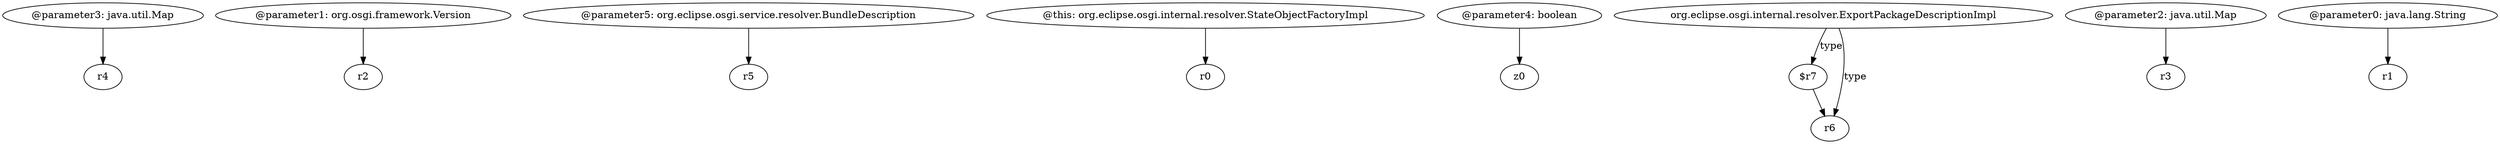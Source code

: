 digraph g {
0[label="@parameter3: java.util.Map"]
1[label="r4"]
0->1[label=""]
2[label="@parameter1: org.osgi.framework.Version"]
3[label="r2"]
2->3[label=""]
4[label="@parameter5: org.eclipse.osgi.service.resolver.BundleDescription"]
5[label="r5"]
4->5[label=""]
6[label="@this: org.eclipse.osgi.internal.resolver.StateObjectFactoryImpl"]
7[label="r0"]
6->7[label=""]
8[label="@parameter4: boolean"]
9[label="z0"]
8->9[label=""]
10[label="org.eclipse.osgi.internal.resolver.ExportPackageDescriptionImpl"]
11[label="$r7"]
10->11[label="type"]
12[label="r6"]
11->12[label=""]
13[label="@parameter2: java.util.Map"]
14[label="r3"]
13->14[label=""]
15[label="@parameter0: java.lang.String"]
16[label="r1"]
15->16[label=""]
10->12[label="type"]
}